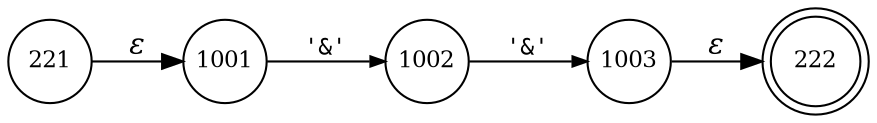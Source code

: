 digraph ATN {
rankdir=LR;
s222[fontsize=11, label="222", shape=doublecircle, fixedsize=true, width=.6];
s1001[fontsize=11,label="1001", shape=circle, fixedsize=true, width=.55, peripheries=1];
s1002[fontsize=11,label="1002", shape=circle, fixedsize=true, width=.55, peripheries=1];
s1003[fontsize=11,label="1003", shape=circle, fixedsize=true, width=.55, peripheries=1];
s221[fontsize=11,label="221", shape=circle, fixedsize=true, width=.55, peripheries=1];
s221 -> s1001 [fontname="Times-Italic", label="&epsilon;"];
s1001 -> s1002 [fontsize=11, fontname="Courier", arrowsize=.7, label = "'&'", arrowhead = normal];
s1002 -> s1003 [fontsize=11, fontname="Courier", arrowsize=.7, label = "'&'", arrowhead = normal];
s1003 -> s222 [fontname="Times-Italic", label="&epsilon;"];
}